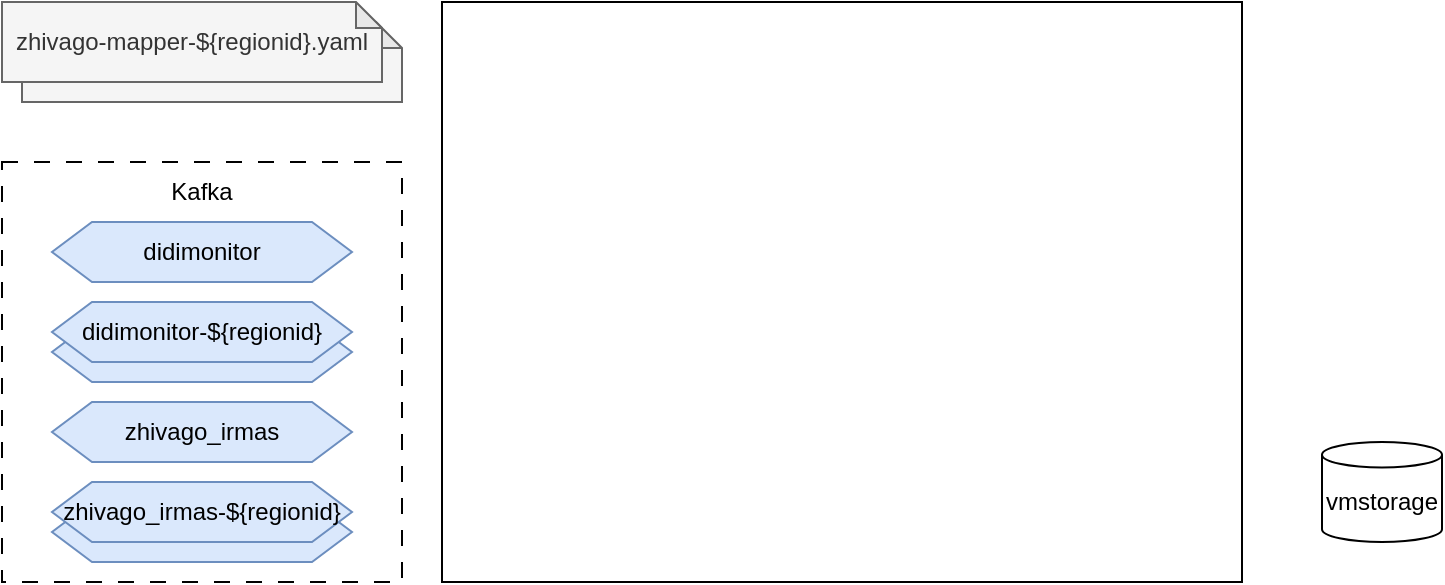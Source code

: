 <mxfile version="22.0.5" type="github">
  <diagram name="第 1 页" id="RtVHch0WJ_2LDpSuCrDi">
    <mxGraphModel dx="1061" dy="504" grid="1" gridSize="10" guides="1" tooltips="1" connect="1" arrows="1" fold="1" page="1" pageScale="1" pageWidth="827" pageHeight="1169" math="0" shadow="0">
      <root>
        <mxCell id="0" />
        <mxCell id="1" parent="0" />
        <mxCell id="N18l0JLpeIEEWhaoZLQ6-5" value="vmstorage" style="shape=cylinder3;whiteSpace=wrap;html=1;boundedLbl=1;backgroundOutline=1;size=6.37;" vertex="1" parent="1">
          <mxGeometry x="720" y="660" width="60" height="50" as="geometry" />
        </mxCell>
        <mxCell id="N18l0JLpeIEEWhaoZLQ6-27" value="" style="group" vertex="1" connectable="0" parent="1">
          <mxGeometry x="60" y="520" width="200" height="210" as="geometry" />
        </mxCell>
        <mxCell id="N18l0JLpeIEEWhaoZLQ6-9" value="" style="rounded=0;whiteSpace=wrap;html=1;dashed=1;dashPattern=8 8;" vertex="1" parent="N18l0JLpeIEEWhaoZLQ6-27">
          <mxGeometry width="200" height="210" as="geometry" />
        </mxCell>
        <mxCell id="N18l0JLpeIEEWhaoZLQ6-13" value="didimonitor" style="shape=hexagon;perimeter=hexagonPerimeter2;whiteSpace=wrap;html=1;fixedSize=1;fillColor=#dae8fc;strokeColor=#6c8ebf;" vertex="1" parent="N18l0JLpeIEEWhaoZLQ6-27">
          <mxGeometry x="25" y="30" width="150" height="30" as="geometry" />
        </mxCell>
        <mxCell id="N18l0JLpeIEEWhaoZLQ6-14" value="zhivago_irmas" style="shape=hexagon;perimeter=hexagonPerimeter2;whiteSpace=wrap;html=1;fixedSize=1;fillColor=#dae8fc;strokeColor=#6c8ebf;" vertex="1" parent="N18l0JLpeIEEWhaoZLQ6-27">
          <mxGeometry x="25" y="120" width="150" height="30" as="geometry" />
        </mxCell>
        <mxCell id="N18l0JLpeIEEWhaoZLQ6-18" value="" style="group" vertex="1" connectable="0" parent="N18l0JLpeIEEWhaoZLQ6-27">
          <mxGeometry x="25" y="160" width="150" height="40" as="geometry" />
        </mxCell>
        <mxCell id="N18l0JLpeIEEWhaoZLQ6-17" value="" style="shape=hexagon;perimeter=hexagonPerimeter2;whiteSpace=wrap;html=1;fixedSize=1;fillColor=#dae8fc;strokeColor=#6c8ebf;" vertex="1" parent="N18l0JLpeIEEWhaoZLQ6-18">
          <mxGeometry y="10" width="150" height="30" as="geometry" />
        </mxCell>
        <mxCell id="N18l0JLpeIEEWhaoZLQ6-16" value="zhivago_irmas-${regionid}" style="shape=hexagon;perimeter=hexagonPerimeter2;whiteSpace=wrap;html=1;fixedSize=1;fillColor=#dae8fc;strokeColor=#6c8ebf;" vertex="1" parent="N18l0JLpeIEEWhaoZLQ6-18">
          <mxGeometry width="150" height="30" as="geometry" />
        </mxCell>
        <mxCell id="N18l0JLpeIEEWhaoZLQ6-24" value="" style="group" vertex="1" connectable="0" parent="N18l0JLpeIEEWhaoZLQ6-27">
          <mxGeometry x="25" y="70" width="150" height="40" as="geometry" />
        </mxCell>
        <mxCell id="N18l0JLpeIEEWhaoZLQ6-25" style="edgeStyle=orthogonalEdgeStyle;rounded=0;orthogonalLoop=1;jettySize=auto;html=1;exitX=1;exitY=0.75;exitDx=0;exitDy=0;entryX=1;entryY=0.25;entryDx=0;entryDy=0;" edge="1" parent="N18l0JLpeIEEWhaoZLQ6-24" source="N18l0JLpeIEEWhaoZLQ6-21" target="N18l0JLpeIEEWhaoZLQ6-22">
          <mxGeometry relative="1" as="geometry" />
        </mxCell>
        <mxCell id="N18l0JLpeIEEWhaoZLQ6-21" value="" style="shape=hexagon;perimeter=hexagonPerimeter2;whiteSpace=wrap;html=1;fixedSize=1;fillColor=#dae8fc;strokeColor=#6c8ebf;" vertex="1" parent="N18l0JLpeIEEWhaoZLQ6-24">
          <mxGeometry y="10" width="150" height="30" as="geometry" />
        </mxCell>
        <mxCell id="N18l0JLpeIEEWhaoZLQ6-22" value="didimonitor-${regionid}" style="shape=hexagon;perimeter=hexagonPerimeter2;whiteSpace=wrap;html=1;fixedSize=1;fillColor=#dae8fc;strokeColor=#6c8ebf;" vertex="1" parent="N18l0JLpeIEEWhaoZLQ6-24">
          <mxGeometry width="150" height="30" as="geometry" />
        </mxCell>
        <mxCell id="N18l0JLpeIEEWhaoZLQ6-26" value="Kafka" style="text;html=1;strokeColor=none;fillColor=none;align=center;verticalAlign=middle;whiteSpace=wrap;rounded=0;" vertex="1" parent="N18l0JLpeIEEWhaoZLQ6-27">
          <mxGeometry x="70" width="60" height="30" as="geometry" />
        </mxCell>
        <mxCell id="N18l0JLpeIEEWhaoZLQ6-29" value="" style="group" vertex="1" connectable="0" parent="1">
          <mxGeometry x="60" y="440" width="200" height="50" as="geometry" />
        </mxCell>
        <mxCell id="N18l0JLpeIEEWhaoZLQ6-28" value="" style="shape=note;whiteSpace=wrap;html=1;backgroundOutline=1;darkOpacity=0.05;size=13;fillColor=#f5f5f5;fontColor=#333333;strokeColor=#666666;" vertex="1" parent="N18l0JLpeIEEWhaoZLQ6-29">
          <mxGeometry x="10" y="10" width="190" height="40" as="geometry" />
        </mxCell>
        <mxCell id="N18l0JLpeIEEWhaoZLQ6-1" value="zhivago-mapper-${regionid}.yaml" style="shape=note;whiteSpace=wrap;html=1;backgroundOutline=1;darkOpacity=0.05;size=13;fillColor=#f5f5f5;fontColor=#333333;strokeColor=#666666;" vertex="1" parent="N18l0JLpeIEEWhaoZLQ6-29">
          <mxGeometry width="190" height="40" as="geometry" />
        </mxCell>
        <mxCell id="N18l0JLpeIEEWhaoZLQ6-30" value="" style="rounded=0;whiteSpace=wrap;html=1;" vertex="1" parent="1">
          <mxGeometry x="280" y="440" width="400" height="290" as="geometry" />
        </mxCell>
      </root>
    </mxGraphModel>
  </diagram>
</mxfile>
